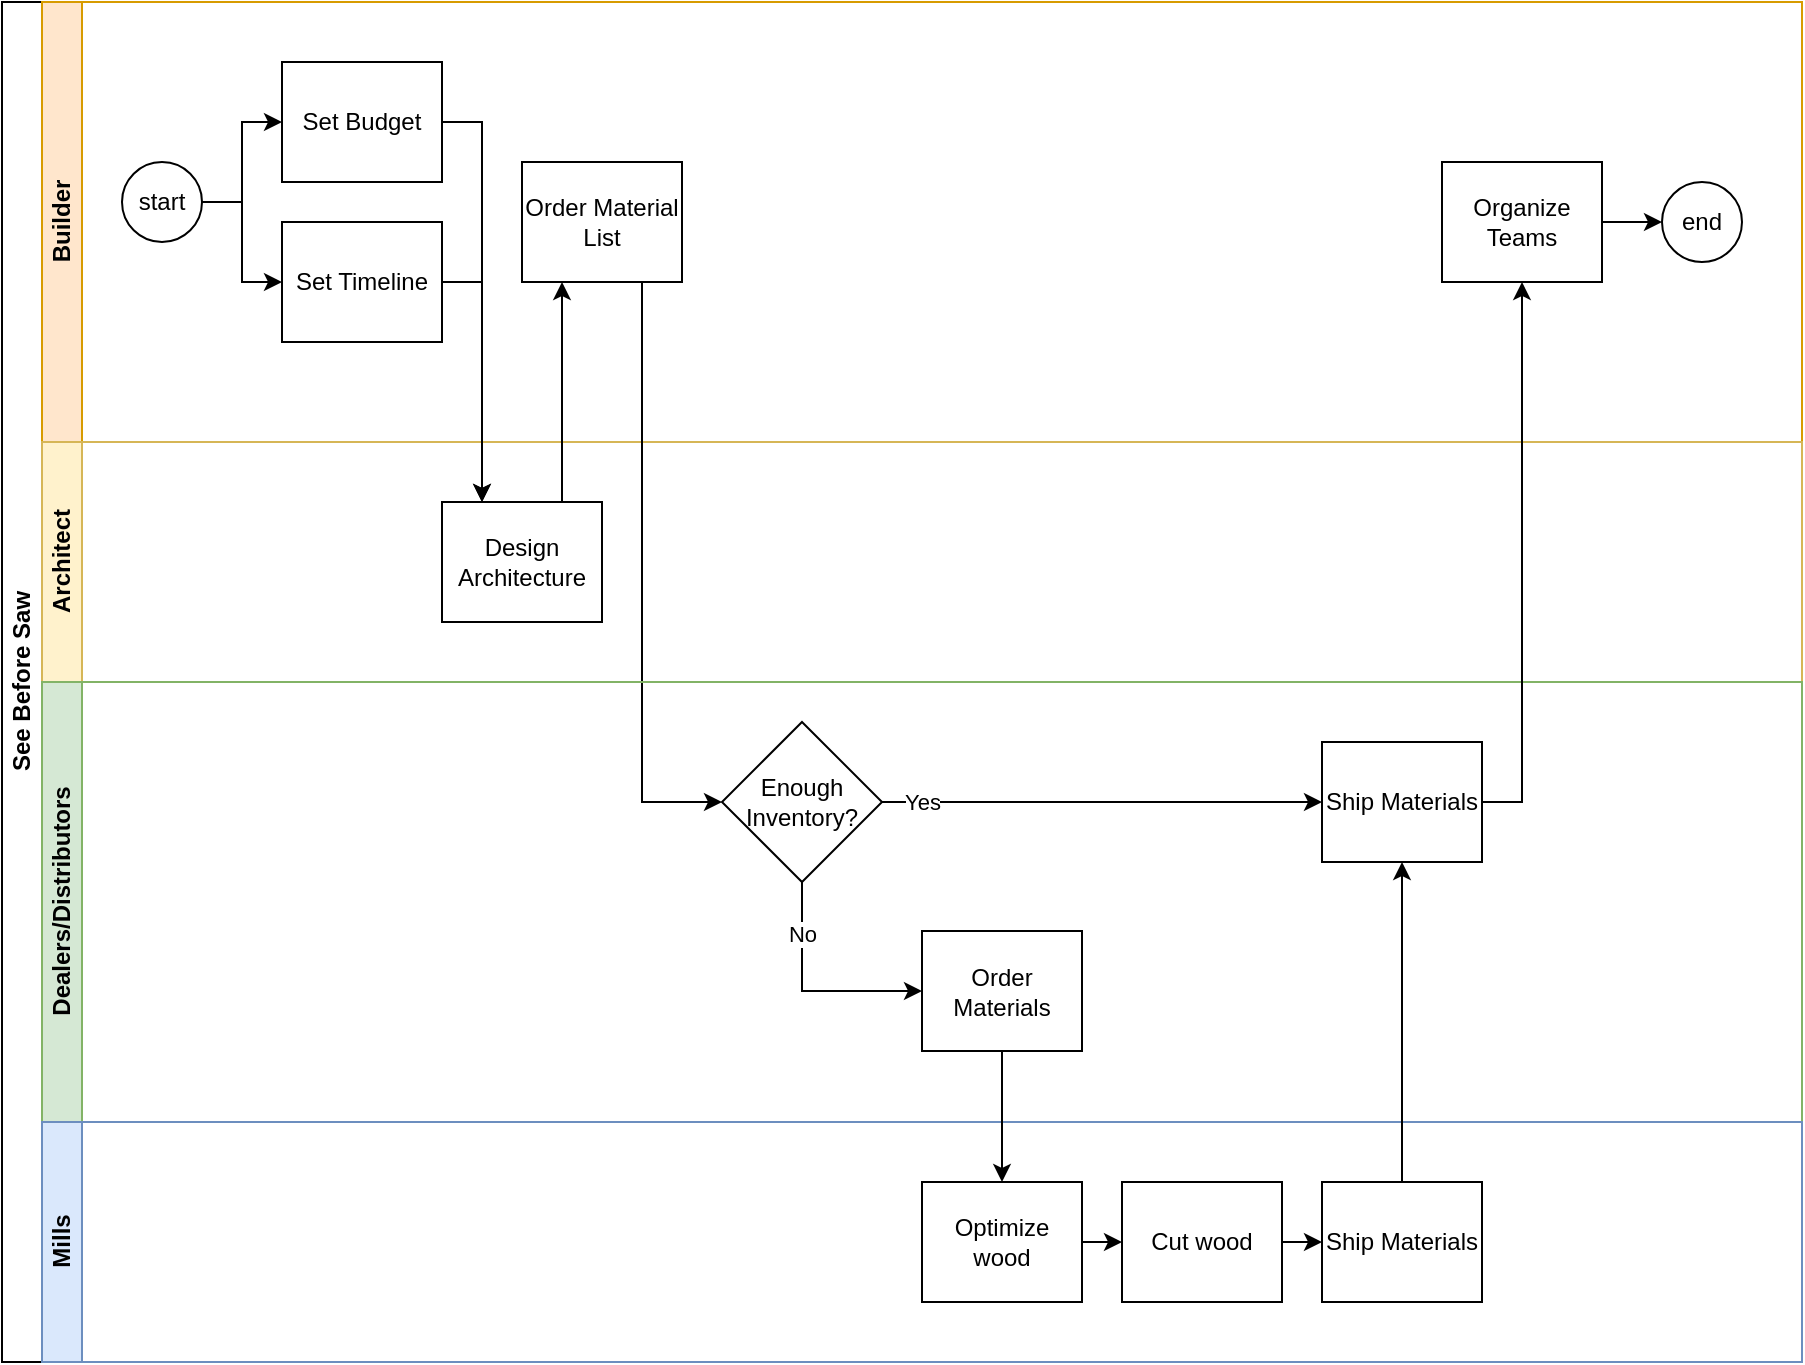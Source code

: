 <mxfile version="17.1.3" type="device"><diagram id="prtHgNgQTEPvFCAcTncT" name="Page-1"><mxGraphModel dx="981" dy="548" grid="1" gridSize="10" guides="1" tooltips="1" connect="1" arrows="1" fold="1" page="1" pageScale="1" pageWidth="827" pageHeight="1169" math="0" shadow="0"><root><mxCell id="0"/><mxCell id="1" parent="0"/><mxCell id="dNxyNK7c78bLwvsdeMH5-19" value="See Before Saw" style="swimlane;html=1;childLayout=stackLayout;resizeParent=1;resizeParentMax=0;horizontal=0;startSize=20;horizontalStack=0;" parent="1" vertex="1"><mxGeometry width="900" height="680" as="geometry"/></mxCell><mxCell id="dNxyNK7c78bLwvsdeMH5-20" value="Builder" style="swimlane;html=1;startSize=20;horizontal=0;fillColor=#ffe6cc;strokeColor=#d79b00;" parent="dNxyNK7c78bLwvsdeMH5-19" vertex="1"><mxGeometry x="20" width="880" height="220" as="geometry"/></mxCell><mxCell id="dNxyNK7c78bLwvsdeMH5-25" value="" style="edgeStyle=orthogonalEdgeStyle;rounded=0;orthogonalLoop=1;jettySize=auto;html=1;" parent="dNxyNK7c78bLwvsdeMH5-20" source="dNxyNK7c78bLwvsdeMH5-23" target="dNxyNK7c78bLwvsdeMH5-24" edge="1"><mxGeometry relative="1" as="geometry"/></mxCell><mxCell id="MiYly7UImkcRTGFkgICQ-3" style="edgeStyle=orthogonalEdgeStyle;rounded=0;orthogonalLoop=1;jettySize=auto;html=1;exitX=1;exitY=0.5;exitDx=0;exitDy=0;entryX=0;entryY=0.5;entryDx=0;entryDy=0;" edge="1" parent="dNxyNK7c78bLwvsdeMH5-20" source="dNxyNK7c78bLwvsdeMH5-23" target="MiYly7UImkcRTGFkgICQ-2"><mxGeometry relative="1" as="geometry"/></mxCell><mxCell id="dNxyNK7c78bLwvsdeMH5-23" value="start" style="ellipse;whiteSpace=wrap;html=1;" parent="dNxyNK7c78bLwvsdeMH5-20" vertex="1"><mxGeometry x="40" y="80" width="40" height="40" as="geometry"/></mxCell><mxCell id="dNxyNK7c78bLwvsdeMH5-24" value="Set Budget" style="rounded=0;whiteSpace=wrap;html=1;fontFamily=Helvetica;fontSize=12;fontColor=#000000;align=center;" parent="dNxyNK7c78bLwvsdeMH5-20" vertex="1"><mxGeometry x="120" y="30" width="80" height="60" as="geometry"/></mxCell><mxCell id="dNxyNK7c78bLwvsdeMH5-30" value="Order Material List" style="rounded=0;whiteSpace=wrap;html=1;fontFamily=Helvetica;fontSize=12;fontColor=#000000;align=center;" parent="dNxyNK7c78bLwvsdeMH5-20" vertex="1"><mxGeometry x="240" y="80" width="80" height="60" as="geometry"/></mxCell><mxCell id="MiYly7UImkcRTGFkgICQ-2" value="Set Timeline" style="rounded=0;whiteSpace=wrap;html=1;fontFamily=Helvetica;fontSize=12;fontColor=#000000;align=center;" vertex="1" parent="dNxyNK7c78bLwvsdeMH5-20"><mxGeometry x="120" y="110" width="80" height="60" as="geometry"/></mxCell><mxCell id="MiYly7UImkcRTGFkgICQ-11" value="Organize Teams" style="rounded=0;whiteSpace=wrap;html=1;fontFamily=Helvetica;fontSize=12;fontColor=#000000;align=center;" vertex="1" parent="dNxyNK7c78bLwvsdeMH5-20"><mxGeometry x="700" y="80" width="80" height="60" as="geometry"/></mxCell><mxCell id="dNxyNK7c78bLwvsdeMH5-32" value="end" style="ellipse;whiteSpace=wrap;html=1;" parent="dNxyNK7c78bLwvsdeMH5-20" vertex="1"><mxGeometry x="810" y="90" width="40" height="40" as="geometry"/></mxCell><mxCell id="MiYly7UImkcRTGFkgICQ-13" style="edgeStyle=orthogonalEdgeStyle;rounded=0;orthogonalLoop=1;jettySize=auto;html=1;exitX=1;exitY=0.5;exitDx=0;exitDy=0;entryX=0;entryY=0.5;entryDx=0;entryDy=0;" edge="1" parent="dNxyNK7c78bLwvsdeMH5-20" source="MiYly7UImkcRTGFkgICQ-11" target="dNxyNK7c78bLwvsdeMH5-32"><mxGeometry relative="1" as="geometry"/></mxCell><mxCell id="dNxyNK7c78bLwvsdeMH5-21" value="Architect" style="swimlane;html=1;startSize=20;horizontal=0;fillColor=#fff2cc;strokeColor=#d6b656;" parent="dNxyNK7c78bLwvsdeMH5-19" vertex="1"><mxGeometry x="20" y="220" width="880" height="120" as="geometry"/></mxCell><mxCell id="dNxyNK7c78bLwvsdeMH5-26" value="Design Architecture" style="rounded=0;whiteSpace=wrap;html=1;fontFamily=Helvetica;fontSize=12;fontColor=#000000;align=center;" parent="dNxyNK7c78bLwvsdeMH5-21" vertex="1"><mxGeometry x="200" y="30" width="80" height="60" as="geometry"/></mxCell><mxCell id="MiYly7UImkcRTGFkgICQ-4" style="edgeStyle=orthogonalEdgeStyle;rounded=0;orthogonalLoop=1;jettySize=auto;html=1;exitX=1;exitY=0.5;exitDx=0;exitDy=0;entryX=0.25;entryY=0;entryDx=0;entryDy=0;" edge="1" parent="dNxyNK7c78bLwvsdeMH5-19" source="dNxyNK7c78bLwvsdeMH5-24" target="dNxyNK7c78bLwvsdeMH5-26"><mxGeometry relative="1" as="geometry"/></mxCell><mxCell id="MiYly7UImkcRTGFkgICQ-5" style="edgeStyle=orthogonalEdgeStyle;rounded=0;orthogonalLoop=1;jettySize=auto;html=1;exitX=1;exitY=0.5;exitDx=0;exitDy=0;entryX=0.25;entryY=0;entryDx=0;entryDy=0;" edge="1" parent="dNxyNK7c78bLwvsdeMH5-19" source="MiYly7UImkcRTGFkgICQ-2" target="dNxyNK7c78bLwvsdeMH5-26"><mxGeometry relative="1" as="geometry"><mxPoint x="250" y="250" as="targetPoint"/></mxGeometry></mxCell><mxCell id="MiYly7UImkcRTGFkgICQ-9" style="edgeStyle=orthogonalEdgeStyle;rounded=0;orthogonalLoop=1;jettySize=auto;html=1;exitX=0.75;exitY=0;exitDx=0;exitDy=0;entryX=0.25;entryY=1;entryDx=0;entryDy=0;" edge="1" parent="dNxyNK7c78bLwvsdeMH5-19" source="dNxyNK7c78bLwvsdeMH5-26" target="dNxyNK7c78bLwvsdeMH5-30"><mxGeometry relative="1" as="geometry"/></mxCell><mxCell id="MiYly7UImkcRTGFkgICQ-10" style="edgeStyle=orthogonalEdgeStyle;rounded=0;orthogonalLoop=1;jettySize=auto;html=1;exitX=0.75;exitY=1;exitDx=0;exitDy=0;entryX=0;entryY=0.5;entryDx=0;entryDy=0;" edge="1" parent="dNxyNK7c78bLwvsdeMH5-19" source="dNxyNK7c78bLwvsdeMH5-30" target="dNxyNK7c78bLwvsdeMH5-28"><mxGeometry relative="1" as="geometry"/></mxCell><mxCell id="dNxyNK7c78bLwvsdeMH5-22" value="Dealers/Distributors" style="swimlane;html=1;startSize=20;horizontal=0;fillColor=#d5e8d4;strokeColor=#82b366;" parent="dNxyNK7c78bLwvsdeMH5-19" vertex="1"><mxGeometry x="20" y="340" width="880" height="220" as="geometry"/></mxCell><mxCell id="MiYly7UImkcRTGFkgICQ-40" style="edgeStyle=orthogonalEdgeStyle;rounded=0;orthogonalLoop=1;jettySize=auto;html=1;exitX=0.5;exitY=1;exitDx=0;exitDy=0;entryX=0;entryY=0.5;entryDx=0;entryDy=0;" edge="1" parent="dNxyNK7c78bLwvsdeMH5-22" source="dNxyNK7c78bLwvsdeMH5-28" target="MiYly7UImkcRTGFkgICQ-39"><mxGeometry relative="1" as="geometry"/></mxCell><mxCell id="MiYly7UImkcRTGFkgICQ-41" value="No" style="edgeLabel;html=1;align=center;verticalAlign=middle;resizable=0;points=[];" vertex="1" connectable="0" parent="MiYly7UImkcRTGFkgICQ-40"><mxGeometry x="-0.12" y="-2" relative="1" as="geometry"><mxPoint x="2" y="-25" as="offset"/></mxGeometry></mxCell><mxCell id="dNxyNK7c78bLwvsdeMH5-28" value="Enough Inventory?" style="rhombus;whiteSpace=wrap;html=1;fontFamily=Helvetica;fontSize=12;fontColor=#000000;align=center;" parent="dNxyNK7c78bLwvsdeMH5-22" vertex="1"><mxGeometry x="340" y="20" width="80" height="80" as="geometry"/></mxCell><mxCell id="MiYly7UImkcRTGFkgICQ-37" value="Ship Materials" style="rounded=0;whiteSpace=wrap;html=1;fontFamily=Helvetica;fontSize=12;fontColor=#000000;align=center;" vertex="1" parent="dNxyNK7c78bLwvsdeMH5-22"><mxGeometry x="640" y="30" width="80" height="60" as="geometry"/></mxCell><mxCell id="MiYly7UImkcRTGFkgICQ-39" value="Order Materials" style="rounded=0;whiteSpace=wrap;html=1;fontFamily=Helvetica;fontSize=12;fontColor=#000000;align=center;" vertex="1" parent="dNxyNK7c78bLwvsdeMH5-22"><mxGeometry x="440" y="124.5" width="80" height="60" as="geometry"/></mxCell><mxCell id="MiYly7UImkcRTGFkgICQ-12" value="Yes" style="edgeStyle=orthogonalEdgeStyle;rounded=0;orthogonalLoop=1;jettySize=auto;html=1;exitX=1;exitY=0.5;exitDx=0;exitDy=0;entryX=0;entryY=0.5;entryDx=0;entryDy=0;" edge="1" parent="dNxyNK7c78bLwvsdeMH5-22" source="dNxyNK7c78bLwvsdeMH5-28" target="MiYly7UImkcRTGFkgICQ-37"><mxGeometry x="-0.818" relative="1" as="geometry"><mxPoint x="490" y="60" as="targetPoint"/><mxPoint as="offset"/></mxGeometry></mxCell><mxCell id="MiYly7UImkcRTGFkgICQ-35" value="Mills" style="swimlane;html=1;startSize=20;horizontal=0;fillColor=#dae8fc;strokeColor=#6c8ebf;" vertex="1" parent="dNxyNK7c78bLwvsdeMH5-19"><mxGeometry x="20" y="560" width="880" height="120" as="geometry"/></mxCell><mxCell id="MiYly7UImkcRTGFkgICQ-45" style="edgeStyle=orthogonalEdgeStyle;rounded=0;orthogonalLoop=1;jettySize=auto;html=1;exitX=1;exitY=0.5;exitDx=0;exitDy=0;entryX=0;entryY=0.5;entryDx=0;entryDy=0;" edge="1" parent="MiYly7UImkcRTGFkgICQ-35" source="MiYly7UImkcRTGFkgICQ-42" target="MiYly7UImkcRTGFkgICQ-43"><mxGeometry relative="1" as="geometry"/></mxCell><mxCell id="MiYly7UImkcRTGFkgICQ-42" value="Optimize wood" style="rounded=0;whiteSpace=wrap;html=1;fontFamily=Helvetica;fontSize=12;fontColor=#000000;align=center;" vertex="1" parent="MiYly7UImkcRTGFkgICQ-35"><mxGeometry x="440" y="30" width="80" height="60" as="geometry"/></mxCell><mxCell id="MiYly7UImkcRTGFkgICQ-46" style="edgeStyle=orthogonalEdgeStyle;rounded=0;orthogonalLoop=1;jettySize=auto;html=1;exitX=1;exitY=0.5;exitDx=0;exitDy=0;entryX=0;entryY=0.5;entryDx=0;entryDy=0;" edge="1" parent="MiYly7UImkcRTGFkgICQ-35" source="MiYly7UImkcRTGFkgICQ-43" target="MiYly7UImkcRTGFkgICQ-44"><mxGeometry relative="1" as="geometry"/></mxCell><mxCell id="MiYly7UImkcRTGFkgICQ-43" value="Cut wood" style="rounded=0;whiteSpace=wrap;html=1;fontFamily=Helvetica;fontSize=12;fontColor=#000000;align=center;" vertex="1" parent="MiYly7UImkcRTGFkgICQ-35"><mxGeometry x="540" y="30" width="80" height="60" as="geometry"/></mxCell><mxCell id="MiYly7UImkcRTGFkgICQ-44" value="Ship Materials" style="rounded=0;whiteSpace=wrap;html=1;fontFamily=Helvetica;fontSize=12;fontColor=#000000;align=center;" vertex="1" parent="MiYly7UImkcRTGFkgICQ-35"><mxGeometry x="640" y="30" width="80" height="60" as="geometry"/></mxCell><mxCell id="MiYly7UImkcRTGFkgICQ-47" style="edgeStyle=orthogonalEdgeStyle;rounded=0;orthogonalLoop=1;jettySize=auto;html=1;exitX=0.5;exitY=1;exitDx=0;exitDy=0;entryX=0.5;entryY=0;entryDx=0;entryDy=0;" edge="1" parent="dNxyNK7c78bLwvsdeMH5-19" source="MiYly7UImkcRTGFkgICQ-39" target="MiYly7UImkcRTGFkgICQ-42"><mxGeometry relative="1" as="geometry"/></mxCell><mxCell id="MiYly7UImkcRTGFkgICQ-48" style="edgeStyle=orthogonalEdgeStyle;rounded=0;orthogonalLoop=1;jettySize=auto;html=1;exitX=0.5;exitY=0;exitDx=0;exitDy=0;entryX=0.5;entryY=1;entryDx=0;entryDy=0;" edge="1" parent="dNxyNK7c78bLwvsdeMH5-19" source="MiYly7UImkcRTGFkgICQ-44" target="MiYly7UImkcRTGFkgICQ-37"><mxGeometry relative="1" as="geometry"/></mxCell><mxCell id="MiYly7UImkcRTGFkgICQ-49" style="edgeStyle=orthogonalEdgeStyle;rounded=0;orthogonalLoop=1;jettySize=auto;html=1;exitX=1;exitY=0.5;exitDx=0;exitDy=0;entryX=0.5;entryY=1;entryDx=0;entryDy=0;" edge="1" parent="dNxyNK7c78bLwvsdeMH5-19" source="MiYly7UImkcRTGFkgICQ-37" target="MiYly7UImkcRTGFkgICQ-11"><mxGeometry relative="1" as="geometry"/></mxCell></root></mxGraphModel></diagram></mxfile>